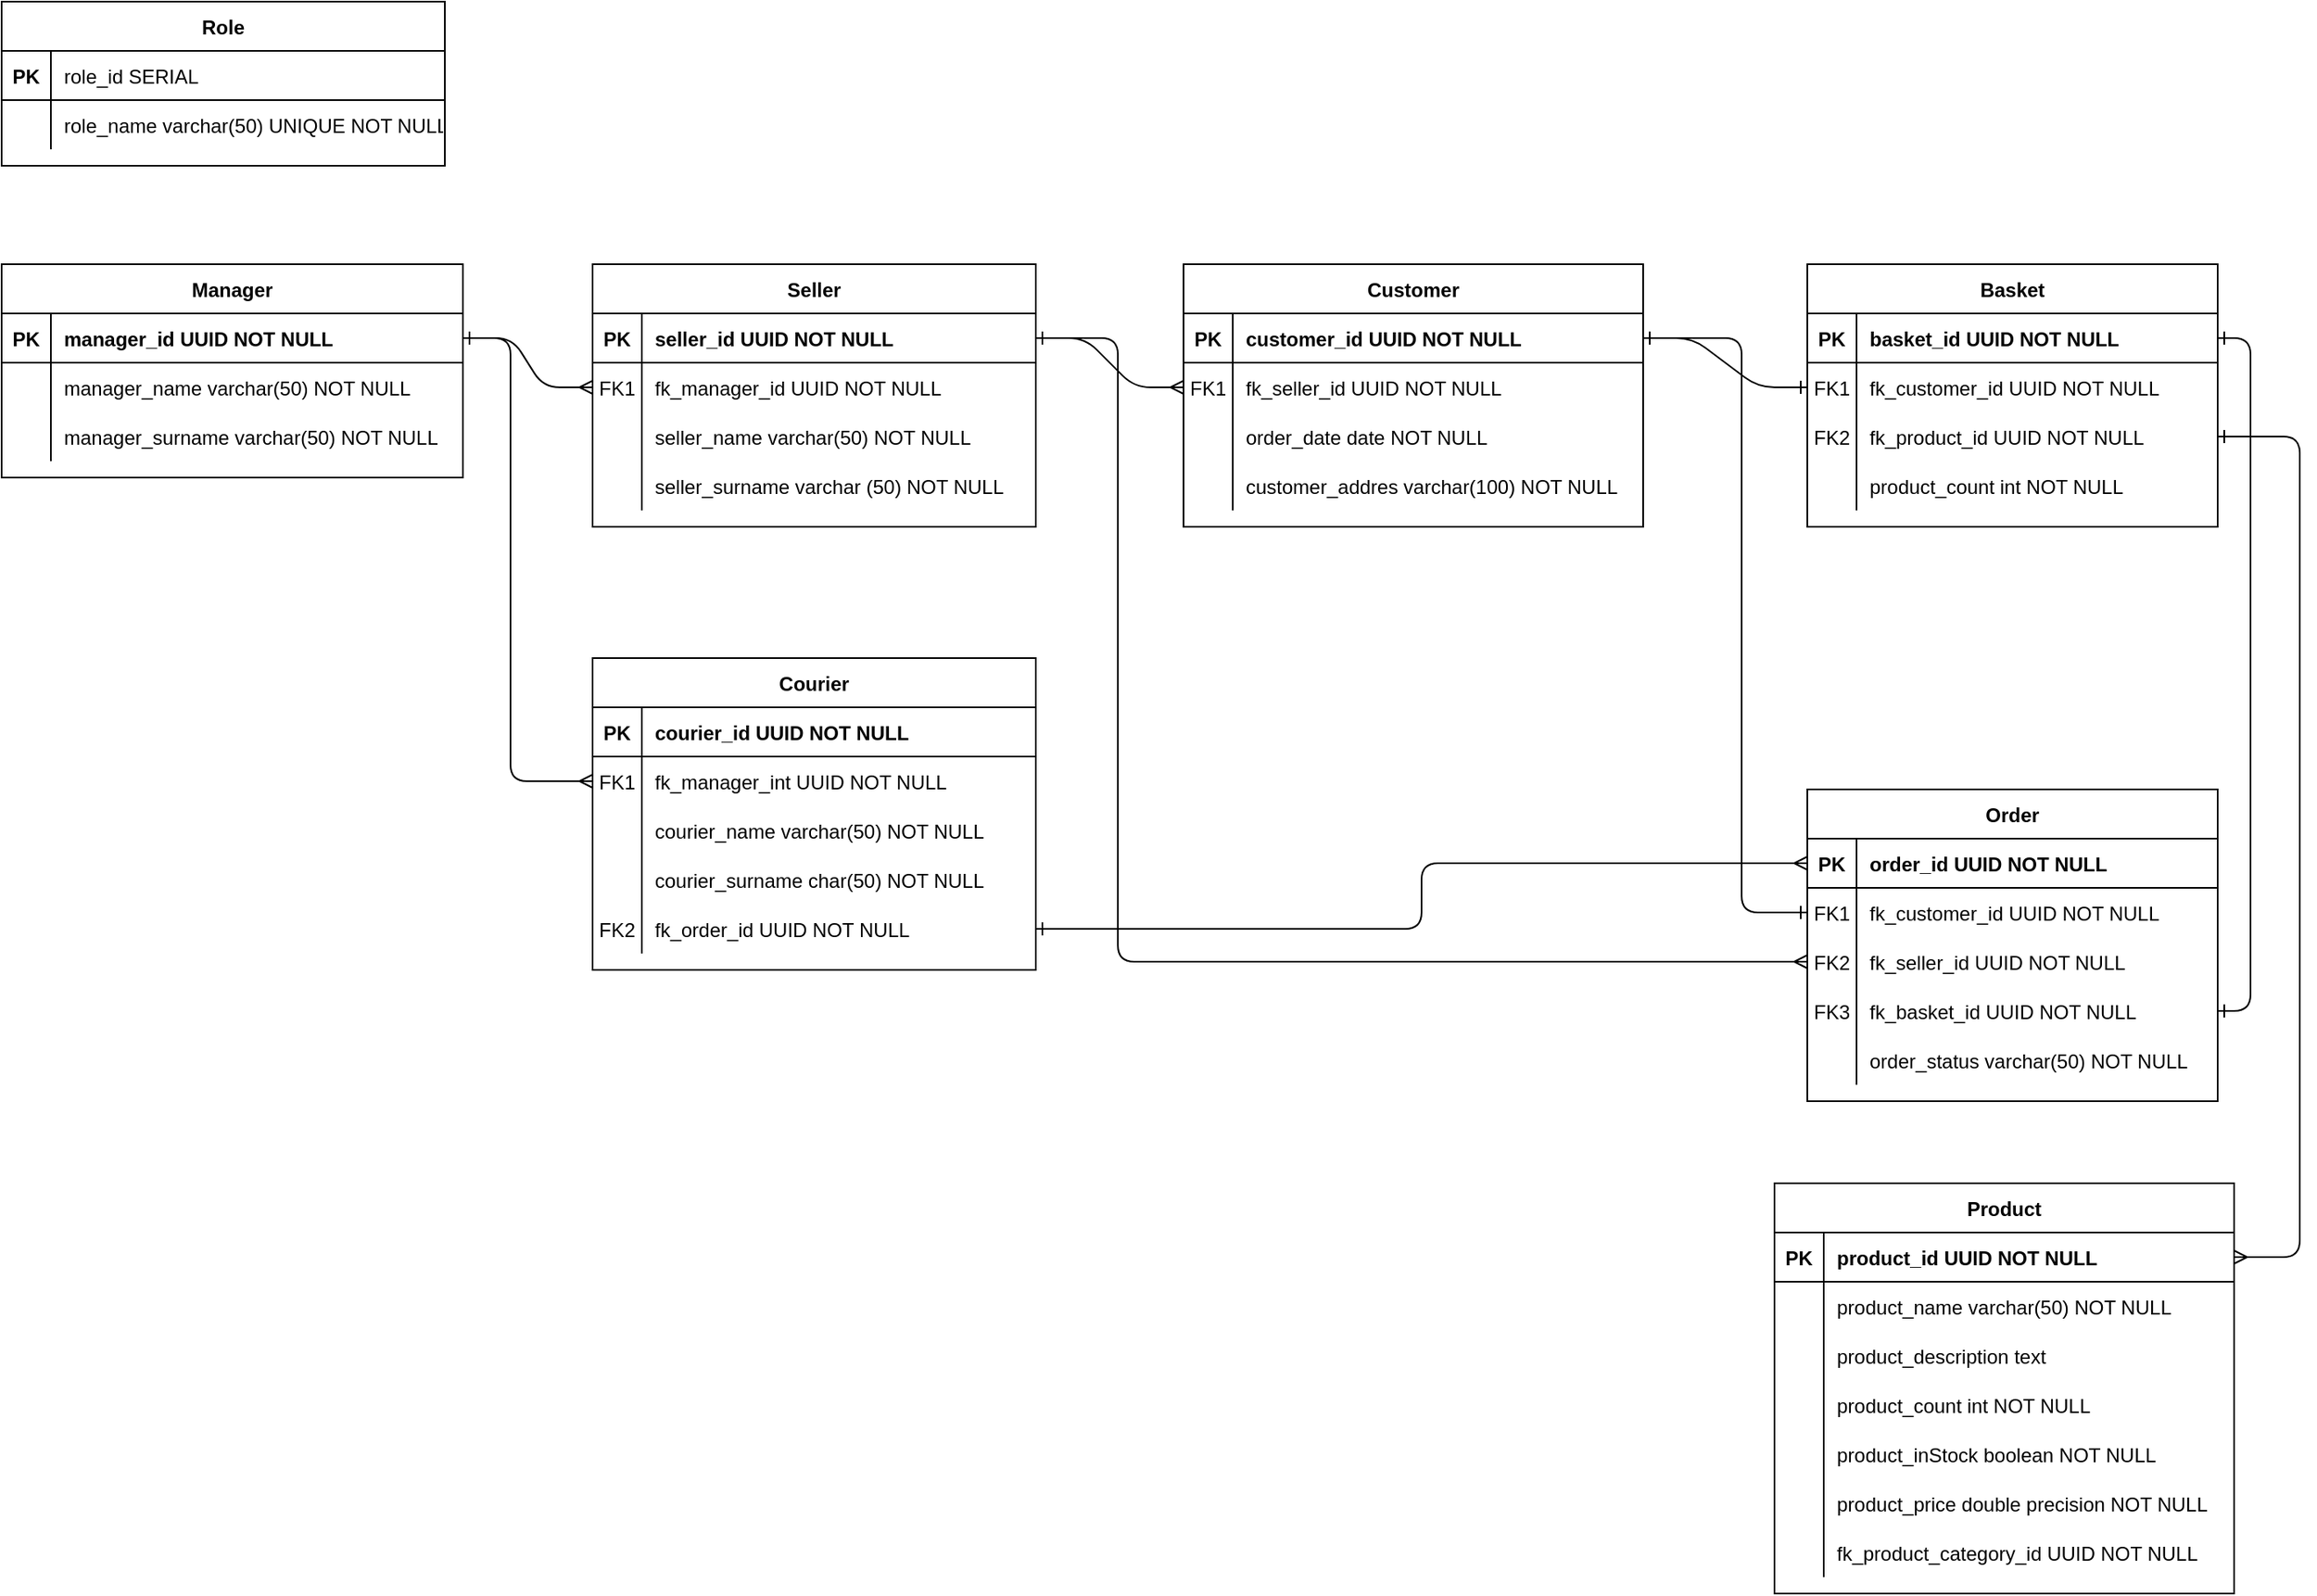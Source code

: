 <mxfile version="23.0.2" type="device">
  <diagram name="Страница — 1" id="AqT54YZKVvTG2FDtbktm">
    <mxGraphModel dx="1250" dy="625" grid="1" gridSize="10" guides="1" tooltips="1" connect="1" arrows="1" fold="1" page="0" pageScale="1" pageWidth="850" pageHeight="1100" math="0" shadow="0">
      <root>
        <mxCell id="0" />
        <mxCell id="1" parent="0" />
        <mxCell id="rA6WR066txMyiisViT2W-1" value="" style="edgeStyle=entityRelationEdgeStyle;endArrow=ERmany;startArrow=ERone;endFill=0;startFill=0;labelBackgroundColor=none;fontColor=default;" parent="1" source="rA6WR066txMyiisViT2W-32" target="rA6WR066txMyiisViT2W-6" edge="1">
          <mxGeometry width="100" height="100" relative="1" as="geometry">
            <mxPoint x="340" y="720" as="sourcePoint" />
            <mxPoint x="490" y="295" as="targetPoint" />
          </mxGeometry>
        </mxCell>
        <mxCell id="rA6WR066txMyiisViT2W-2" value="Customer" style="shape=table;startSize=30;container=1;collapsible=1;childLayout=tableLayout;fixedRows=1;rowLines=0;fontStyle=1;align=center;resizeLast=1;labelBackgroundColor=none;" parent="1" vertex="1">
          <mxGeometry x="480" y="200" width="280" height="160" as="geometry" />
        </mxCell>
        <mxCell id="rA6WR066txMyiisViT2W-3" value="" style="shape=partialRectangle;collapsible=0;dropTarget=0;pointerEvents=0;fillColor=none;points=[[0,0.5],[1,0.5]];portConstraint=eastwest;top=0;left=0;right=0;bottom=1;labelBackgroundColor=none;" parent="rA6WR066txMyiisViT2W-2" vertex="1">
          <mxGeometry y="30" width="280" height="30" as="geometry" />
        </mxCell>
        <mxCell id="rA6WR066txMyiisViT2W-4" value="PK" style="shape=partialRectangle;overflow=hidden;connectable=0;fillColor=none;top=0;left=0;bottom=0;right=0;fontStyle=1;labelBackgroundColor=none;" parent="rA6WR066txMyiisViT2W-3" vertex="1">
          <mxGeometry width="30" height="30" as="geometry">
            <mxRectangle width="30" height="30" as="alternateBounds" />
          </mxGeometry>
        </mxCell>
        <mxCell id="rA6WR066txMyiisViT2W-5" value="customer_id UUID NOT NULL " style="shape=partialRectangle;overflow=hidden;connectable=0;fillColor=none;top=0;left=0;bottom=0;right=0;align=left;spacingLeft=6;fontStyle=1;labelBackgroundColor=none;" parent="rA6WR066txMyiisViT2W-3" vertex="1">
          <mxGeometry x="30" width="250" height="30" as="geometry">
            <mxRectangle width="250" height="30" as="alternateBounds" />
          </mxGeometry>
        </mxCell>
        <mxCell id="rA6WR066txMyiisViT2W-6" value="" style="shape=partialRectangle;collapsible=0;dropTarget=0;pointerEvents=0;fillColor=none;points=[[0,0.5],[1,0.5]];portConstraint=eastwest;top=0;left=0;right=0;bottom=0;labelBackgroundColor=none;" parent="rA6WR066txMyiisViT2W-2" vertex="1">
          <mxGeometry y="60" width="280" height="30" as="geometry" />
        </mxCell>
        <mxCell id="rA6WR066txMyiisViT2W-7" value="FK1" style="shape=partialRectangle;overflow=hidden;connectable=0;fillColor=none;top=0;left=0;bottom=0;right=0;labelBackgroundColor=none;" parent="rA6WR066txMyiisViT2W-6" vertex="1">
          <mxGeometry width="30" height="30" as="geometry">
            <mxRectangle width="30" height="30" as="alternateBounds" />
          </mxGeometry>
        </mxCell>
        <mxCell id="rA6WR066txMyiisViT2W-8" value="fk_seller_id UUID NOT NULL" style="shape=partialRectangle;overflow=hidden;connectable=0;fillColor=none;top=0;left=0;bottom=0;right=0;align=left;spacingLeft=6;labelBackgroundColor=none;" parent="rA6WR066txMyiisViT2W-6" vertex="1">
          <mxGeometry x="30" width="250" height="30" as="geometry">
            <mxRectangle width="250" height="30" as="alternateBounds" />
          </mxGeometry>
        </mxCell>
        <mxCell id="rA6WR066txMyiisViT2W-9" value="" style="shape=partialRectangle;collapsible=0;dropTarget=0;pointerEvents=0;fillColor=none;points=[[0,0.5],[1,0.5]];portConstraint=eastwest;top=0;left=0;right=0;bottom=0;labelBackgroundColor=none;" parent="rA6WR066txMyiisViT2W-2" vertex="1">
          <mxGeometry y="90" width="280" height="30" as="geometry" />
        </mxCell>
        <mxCell id="rA6WR066txMyiisViT2W-10" value="" style="shape=partialRectangle;overflow=hidden;connectable=0;fillColor=none;top=0;left=0;bottom=0;right=0;labelBackgroundColor=none;" parent="rA6WR066txMyiisViT2W-9" vertex="1">
          <mxGeometry width="30" height="30" as="geometry">
            <mxRectangle width="30" height="30" as="alternateBounds" />
          </mxGeometry>
        </mxCell>
        <mxCell id="rA6WR066txMyiisViT2W-11" value="order_date date NOT NULL" style="shape=partialRectangle;overflow=hidden;connectable=0;fillColor=none;top=0;left=0;bottom=0;right=0;align=left;spacingLeft=6;labelBackgroundColor=none;" parent="rA6WR066txMyiisViT2W-9" vertex="1">
          <mxGeometry x="30" width="250" height="30" as="geometry">
            <mxRectangle width="250" height="30" as="alternateBounds" />
          </mxGeometry>
        </mxCell>
        <mxCell id="rA6WR066txMyiisViT2W-12" value="" style="shape=partialRectangle;collapsible=0;dropTarget=0;pointerEvents=0;fillColor=none;points=[[0,0.5],[1,0.5]];portConstraint=eastwest;top=0;left=0;right=0;bottom=0;labelBackgroundColor=none;" parent="rA6WR066txMyiisViT2W-2" vertex="1">
          <mxGeometry y="120" width="280" height="30" as="geometry" />
        </mxCell>
        <mxCell id="rA6WR066txMyiisViT2W-13" value="" style="shape=partialRectangle;overflow=hidden;connectable=0;fillColor=none;top=0;left=0;bottom=0;right=0;labelBackgroundColor=none;" parent="rA6WR066txMyiisViT2W-12" vertex="1">
          <mxGeometry width="30" height="30" as="geometry">
            <mxRectangle width="30" height="30" as="alternateBounds" />
          </mxGeometry>
        </mxCell>
        <mxCell id="rA6WR066txMyiisViT2W-14" value="customer_addres varchar(100) NOT NULL" style="shape=partialRectangle;overflow=hidden;connectable=0;fillColor=none;top=0;left=0;bottom=0;right=0;align=left;spacingLeft=6;labelBackgroundColor=none;" parent="rA6WR066txMyiisViT2W-12" vertex="1">
          <mxGeometry x="30" width="250" height="30" as="geometry">
            <mxRectangle width="250" height="30" as="alternateBounds" />
          </mxGeometry>
        </mxCell>
        <mxCell id="rA6WR066txMyiisViT2W-15" value="Manager" style="shape=table;startSize=30;container=1;collapsible=1;childLayout=tableLayout;fixedRows=1;rowLines=0;fontStyle=1;align=center;resizeLast=1;labelBackgroundColor=none;" parent="1" vertex="1">
          <mxGeometry x="-240" y="200" width="281" height="130" as="geometry" />
        </mxCell>
        <mxCell id="rA6WR066txMyiisViT2W-16" value="" style="shape=partialRectangle;collapsible=0;dropTarget=0;pointerEvents=0;fillColor=none;points=[[0,0.5],[1,0.5]];portConstraint=eastwest;top=0;left=0;right=0;bottom=1;labelBackgroundColor=none;" parent="rA6WR066txMyiisViT2W-15" vertex="1">
          <mxGeometry y="30" width="281" height="30" as="geometry" />
        </mxCell>
        <mxCell id="rA6WR066txMyiisViT2W-17" value="PK" style="shape=partialRectangle;overflow=hidden;connectable=0;fillColor=none;top=0;left=0;bottom=0;right=0;fontStyle=1;labelBackgroundColor=none;" parent="rA6WR066txMyiisViT2W-16" vertex="1">
          <mxGeometry width="30" height="30" as="geometry">
            <mxRectangle width="30" height="30" as="alternateBounds" />
          </mxGeometry>
        </mxCell>
        <mxCell id="rA6WR066txMyiisViT2W-18" value="manager_id UUID NOT NULL " style="shape=partialRectangle;overflow=hidden;connectable=0;fillColor=none;top=0;left=0;bottom=0;right=0;align=left;spacingLeft=6;fontStyle=1;labelBackgroundColor=none;" parent="rA6WR066txMyiisViT2W-16" vertex="1">
          <mxGeometry x="30" width="251" height="30" as="geometry">
            <mxRectangle width="251" height="30" as="alternateBounds" />
          </mxGeometry>
        </mxCell>
        <mxCell id="rA6WR066txMyiisViT2W-19" value="" style="shape=partialRectangle;collapsible=0;dropTarget=0;pointerEvents=0;fillColor=none;points=[[0,0.5],[1,0.5]];portConstraint=eastwest;top=0;left=0;right=0;bottom=0;labelBackgroundColor=none;" parent="rA6WR066txMyiisViT2W-15" vertex="1">
          <mxGeometry y="60" width="281" height="30" as="geometry" />
        </mxCell>
        <mxCell id="rA6WR066txMyiisViT2W-20" value="" style="shape=partialRectangle;overflow=hidden;connectable=0;fillColor=none;top=0;left=0;bottom=0;right=0;labelBackgroundColor=none;" parent="rA6WR066txMyiisViT2W-19" vertex="1">
          <mxGeometry width="30" height="30" as="geometry">
            <mxRectangle width="30" height="30" as="alternateBounds" />
          </mxGeometry>
        </mxCell>
        <mxCell id="rA6WR066txMyiisViT2W-21" value="manager_name varchar(50) NOT NULL" style="shape=partialRectangle;overflow=hidden;connectable=0;fillColor=none;top=0;left=0;bottom=0;right=0;align=left;spacingLeft=6;labelBackgroundColor=none;" parent="rA6WR066txMyiisViT2W-19" vertex="1">
          <mxGeometry x="30" width="251" height="30" as="geometry">
            <mxRectangle width="251" height="30" as="alternateBounds" />
          </mxGeometry>
        </mxCell>
        <mxCell id="rA6WR066txMyiisViT2W-22" value="" style="shape=partialRectangle;collapsible=0;dropTarget=0;pointerEvents=0;fillColor=none;points=[[0,0.5],[1,0.5]];portConstraint=eastwest;top=0;left=0;right=0;bottom=0;labelBackgroundColor=none;" parent="rA6WR066txMyiisViT2W-15" vertex="1">
          <mxGeometry y="90" width="281" height="30" as="geometry" />
        </mxCell>
        <mxCell id="rA6WR066txMyiisViT2W-23" value="" style="shape=partialRectangle;overflow=hidden;connectable=0;fillColor=none;top=0;left=0;bottom=0;right=0;labelBackgroundColor=none;" parent="rA6WR066txMyiisViT2W-22" vertex="1">
          <mxGeometry width="30" height="30" as="geometry">
            <mxRectangle width="30" height="30" as="alternateBounds" />
          </mxGeometry>
        </mxCell>
        <mxCell id="rA6WR066txMyiisViT2W-24" value="manager_surname varchar(50) NOT NULL" style="shape=partialRectangle;overflow=hidden;connectable=0;fillColor=none;top=0;left=0;bottom=0;right=0;align=left;spacingLeft=6;labelBackgroundColor=none;" parent="rA6WR066txMyiisViT2W-22" vertex="1">
          <mxGeometry x="30" width="251" height="30" as="geometry">
            <mxRectangle width="251" height="30" as="alternateBounds" />
          </mxGeometry>
        </mxCell>
        <mxCell id="rA6WR066txMyiisViT2W-31" value="Seller" style="shape=table;startSize=30;container=1;collapsible=1;childLayout=tableLayout;fixedRows=1;rowLines=0;fontStyle=1;align=center;resizeLast=1;labelBackgroundColor=none;" parent="1" vertex="1">
          <mxGeometry x="120" y="200" width="270" height="160" as="geometry" />
        </mxCell>
        <mxCell id="rA6WR066txMyiisViT2W-32" value="" style="shape=partialRectangle;collapsible=0;dropTarget=0;pointerEvents=0;fillColor=none;points=[[0,0.5],[1,0.5]];portConstraint=eastwest;top=0;left=0;right=0;bottom=1;labelBackgroundColor=none;" parent="rA6WR066txMyiisViT2W-31" vertex="1">
          <mxGeometry y="30" width="270" height="30" as="geometry" />
        </mxCell>
        <mxCell id="rA6WR066txMyiisViT2W-33" value="PK" style="shape=partialRectangle;overflow=hidden;connectable=0;fillColor=none;top=0;left=0;bottom=0;right=0;fontStyle=1;labelBackgroundColor=none;" parent="rA6WR066txMyiisViT2W-32" vertex="1">
          <mxGeometry width="30" height="30" as="geometry">
            <mxRectangle width="30" height="30" as="alternateBounds" />
          </mxGeometry>
        </mxCell>
        <mxCell id="rA6WR066txMyiisViT2W-34" value="seller_id UUID NOT NULL" style="shape=partialRectangle;overflow=hidden;connectable=0;fillColor=none;top=0;left=0;bottom=0;right=0;align=left;spacingLeft=6;fontStyle=1;labelBackgroundColor=none;" parent="rA6WR066txMyiisViT2W-32" vertex="1">
          <mxGeometry x="30" width="240" height="30" as="geometry">
            <mxRectangle width="240" height="30" as="alternateBounds" />
          </mxGeometry>
        </mxCell>
        <mxCell id="rA6WR066txMyiisViT2W-35" value="" style="shape=partialRectangle;collapsible=0;dropTarget=0;pointerEvents=0;fillColor=none;points=[[0,0.5],[1,0.5]];portConstraint=eastwest;top=0;left=0;right=0;bottom=0;labelBackgroundColor=none;" parent="rA6WR066txMyiisViT2W-31" vertex="1">
          <mxGeometry y="60" width="270" height="30" as="geometry" />
        </mxCell>
        <mxCell id="rA6WR066txMyiisViT2W-36" value="FK1" style="shape=partialRectangle;overflow=hidden;connectable=0;fillColor=none;top=0;left=0;bottom=0;right=0;labelBackgroundColor=none;" parent="rA6WR066txMyiisViT2W-35" vertex="1">
          <mxGeometry width="30" height="30" as="geometry">
            <mxRectangle width="30" height="30" as="alternateBounds" />
          </mxGeometry>
        </mxCell>
        <mxCell id="rA6WR066txMyiisViT2W-37" value="fk_manager_id UUID NOT NULL" style="shape=partialRectangle;overflow=hidden;connectable=0;fillColor=none;top=0;left=0;bottom=0;right=0;align=left;spacingLeft=6;labelBackgroundColor=none;" parent="rA6WR066txMyiisViT2W-35" vertex="1">
          <mxGeometry x="30" width="240" height="30" as="geometry">
            <mxRectangle width="240" height="30" as="alternateBounds" />
          </mxGeometry>
        </mxCell>
        <mxCell id="rA6WR066txMyiisViT2W-38" value="" style="shape=partialRectangle;collapsible=0;dropTarget=0;pointerEvents=0;fillColor=none;points=[[0,0.5],[1,0.5]];portConstraint=eastwest;top=0;left=0;right=0;bottom=0;labelBackgroundColor=none;" parent="rA6WR066txMyiisViT2W-31" vertex="1">
          <mxGeometry y="90" width="270" height="30" as="geometry" />
        </mxCell>
        <mxCell id="rA6WR066txMyiisViT2W-39" value="" style="shape=partialRectangle;overflow=hidden;connectable=0;fillColor=none;top=0;left=0;bottom=0;right=0;labelBackgroundColor=none;" parent="rA6WR066txMyiisViT2W-38" vertex="1">
          <mxGeometry width="30" height="30" as="geometry">
            <mxRectangle width="30" height="30" as="alternateBounds" />
          </mxGeometry>
        </mxCell>
        <mxCell id="rA6WR066txMyiisViT2W-40" value="seller_name varchar(50) NOT NULL" style="shape=partialRectangle;overflow=hidden;connectable=0;fillColor=none;top=0;left=0;bottom=0;right=0;align=left;spacingLeft=6;labelBackgroundColor=none;" parent="rA6WR066txMyiisViT2W-38" vertex="1">
          <mxGeometry x="30" width="240" height="30" as="geometry">
            <mxRectangle width="240" height="30" as="alternateBounds" />
          </mxGeometry>
        </mxCell>
        <mxCell id="rA6WR066txMyiisViT2W-41" value="" style="shape=partialRectangle;collapsible=0;dropTarget=0;pointerEvents=0;fillColor=none;points=[[0,0.5],[1,0.5]];portConstraint=eastwest;top=0;left=0;right=0;bottom=0;labelBackgroundColor=none;" parent="rA6WR066txMyiisViT2W-31" vertex="1">
          <mxGeometry y="120" width="270" height="30" as="geometry" />
        </mxCell>
        <mxCell id="rA6WR066txMyiisViT2W-42" value="" style="shape=partialRectangle;overflow=hidden;connectable=0;fillColor=none;top=0;left=0;bottom=0;right=0;labelBackgroundColor=none;" parent="rA6WR066txMyiisViT2W-41" vertex="1">
          <mxGeometry width="30" height="30" as="geometry">
            <mxRectangle width="30" height="30" as="alternateBounds" />
          </mxGeometry>
        </mxCell>
        <mxCell id="rA6WR066txMyiisViT2W-43" value="seller_surname varchar (50) NOT NULL" style="shape=partialRectangle;overflow=hidden;connectable=0;fillColor=none;top=0;left=0;bottom=0;right=0;align=left;spacingLeft=6;labelBackgroundColor=none;" parent="rA6WR066txMyiisViT2W-41" vertex="1">
          <mxGeometry x="30" width="240" height="30" as="geometry">
            <mxRectangle width="240" height="30" as="alternateBounds" />
          </mxGeometry>
        </mxCell>
        <mxCell id="rA6WR066txMyiisViT2W-44" value="" style="endArrow=ERmany;startArrow=ERone;endFill=0;startFill=0;exitX=1;exitY=0.5;exitDx=0;exitDy=0;labelBackgroundColor=none;fontColor=default;edgeStyle=entityRelationEdgeStyle;elbow=vertical;" parent="1" source="rA6WR066txMyiisViT2W-16" target="rA6WR066txMyiisViT2W-35" edge="1">
          <mxGeometry width="100" height="100" relative="1" as="geometry">
            <mxPoint x="50" y="270" as="sourcePoint" />
            <mxPoint x="140" y="300" as="targetPoint" />
          </mxGeometry>
        </mxCell>
        <mxCell id="rA6WR066txMyiisViT2W-45" value="Courier" style="shape=table;startSize=30;container=1;collapsible=1;childLayout=tableLayout;fixedRows=1;rowLines=0;fontStyle=1;align=center;resizeLast=1;labelBackgroundColor=none;" parent="1" vertex="1">
          <mxGeometry x="120" y="440" width="270" height="190" as="geometry" />
        </mxCell>
        <mxCell id="rA6WR066txMyiisViT2W-46" value="" style="shape=partialRectangle;collapsible=0;dropTarget=0;pointerEvents=0;fillColor=none;points=[[0,0.5],[1,0.5]];portConstraint=eastwest;top=0;left=0;right=0;bottom=1;labelBackgroundColor=none;" parent="rA6WR066txMyiisViT2W-45" vertex="1">
          <mxGeometry y="30" width="270" height="30" as="geometry" />
        </mxCell>
        <mxCell id="rA6WR066txMyiisViT2W-47" value="PK" style="shape=partialRectangle;overflow=hidden;connectable=0;fillColor=none;top=0;left=0;bottom=0;right=0;fontStyle=1;labelBackgroundColor=none;" parent="rA6WR066txMyiisViT2W-46" vertex="1">
          <mxGeometry width="30" height="30" as="geometry">
            <mxRectangle width="30" height="30" as="alternateBounds" />
          </mxGeometry>
        </mxCell>
        <mxCell id="rA6WR066txMyiisViT2W-48" value="сourier_id UUID NOT NULL" style="shape=partialRectangle;overflow=hidden;connectable=0;fillColor=none;top=0;left=0;bottom=0;right=0;align=left;spacingLeft=6;fontStyle=1;labelBackgroundColor=none;" parent="rA6WR066txMyiisViT2W-46" vertex="1">
          <mxGeometry x="30" width="240" height="30" as="geometry">
            <mxRectangle width="240" height="30" as="alternateBounds" />
          </mxGeometry>
        </mxCell>
        <mxCell id="rA6WR066txMyiisViT2W-49" value="" style="shape=partialRectangle;collapsible=0;dropTarget=0;pointerEvents=0;fillColor=none;points=[[0,0.5],[1,0.5]];portConstraint=eastwest;top=0;left=0;right=0;bottom=0;labelBackgroundColor=none;" parent="rA6WR066txMyiisViT2W-45" vertex="1">
          <mxGeometry y="60" width="270" height="30" as="geometry" />
        </mxCell>
        <mxCell id="rA6WR066txMyiisViT2W-50" value="FK1" style="shape=partialRectangle;overflow=hidden;connectable=0;fillColor=none;top=0;left=0;bottom=0;right=0;labelBackgroundColor=none;" parent="rA6WR066txMyiisViT2W-49" vertex="1">
          <mxGeometry width="30" height="30" as="geometry">
            <mxRectangle width="30" height="30" as="alternateBounds" />
          </mxGeometry>
        </mxCell>
        <mxCell id="rA6WR066txMyiisViT2W-51" value="fk_manager_int UUID NOT NULL" style="shape=partialRectangle;overflow=hidden;connectable=0;fillColor=none;top=0;left=0;bottom=0;right=0;align=left;spacingLeft=6;labelBackgroundColor=none;" parent="rA6WR066txMyiisViT2W-49" vertex="1">
          <mxGeometry x="30" width="240" height="30" as="geometry">
            <mxRectangle width="240" height="30" as="alternateBounds" />
          </mxGeometry>
        </mxCell>
        <mxCell id="rA6WR066txMyiisViT2W-52" value="" style="shape=partialRectangle;collapsible=0;dropTarget=0;pointerEvents=0;fillColor=none;points=[[0,0.5],[1,0.5]];portConstraint=eastwest;top=0;left=0;right=0;bottom=0;labelBackgroundColor=none;" parent="rA6WR066txMyiisViT2W-45" vertex="1">
          <mxGeometry y="90" width="270" height="30" as="geometry" />
        </mxCell>
        <mxCell id="rA6WR066txMyiisViT2W-53" value="" style="shape=partialRectangle;overflow=hidden;connectable=0;fillColor=none;top=0;left=0;bottom=0;right=0;labelBackgroundColor=none;" parent="rA6WR066txMyiisViT2W-52" vertex="1">
          <mxGeometry width="30" height="30" as="geometry">
            <mxRectangle width="30" height="30" as="alternateBounds" />
          </mxGeometry>
        </mxCell>
        <mxCell id="rA6WR066txMyiisViT2W-54" value="сourier_name varchar(50) NOT NULL" style="shape=partialRectangle;overflow=hidden;connectable=0;fillColor=none;top=0;left=0;bottom=0;right=0;align=left;spacingLeft=6;labelBackgroundColor=none;" parent="rA6WR066txMyiisViT2W-52" vertex="1">
          <mxGeometry x="30" width="240" height="30" as="geometry">
            <mxRectangle width="240" height="30" as="alternateBounds" />
          </mxGeometry>
        </mxCell>
        <mxCell id="rA6WR066txMyiisViT2W-55" value="" style="shape=partialRectangle;collapsible=0;dropTarget=0;pointerEvents=0;fillColor=none;points=[[0,0.5],[1,0.5]];portConstraint=eastwest;top=0;left=0;right=0;bottom=0;labelBackgroundColor=none;" parent="rA6WR066txMyiisViT2W-45" vertex="1">
          <mxGeometry y="120" width="270" height="30" as="geometry" />
        </mxCell>
        <mxCell id="rA6WR066txMyiisViT2W-56" value="" style="shape=partialRectangle;overflow=hidden;connectable=0;fillColor=none;top=0;left=0;bottom=0;right=0;labelBackgroundColor=none;" parent="rA6WR066txMyiisViT2W-55" vertex="1">
          <mxGeometry width="30" height="30" as="geometry">
            <mxRectangle width="30" height="30" as="alternateBounds" />
          </mxGeometry>
        </mxCell>
        <mxCell id="rA6WR066txMyiisViT2W-57" value="сourier_surname char(50) NOT NULL" style="shape=partialRectangle;overflow=hidden;connectable=0;fillColor=none;top=0;left=0;bottom=0;right=0;align=left;spacingLeft=6;labelBackgroundColor=none;" parent="rA6WR066txMyiisViT2W-55" vertex="1">
          <mxGeometry x="30" width="240" height="30" as="geometry">
            <mxRectangle width="240" height="30" as="alternateBounds" />
          </mxGeometry>
        </mxCell>
        <mxCell id="rA6WR066txMyiisViT2W-58" value="" style="shape=partialRectangle;collapsible=0;dropTarget=0;pointerEvents=0;fillColor=none;points=[[0,0.5],[1,0.5]];portConstraint=eastwest;top=0;left=0;right=0;bottom=0;labelBackgroundColor=none;" parent="rA6WR066txMyiisViT2W-45" vertex="1">
          <mxGeometry y="150" width="270" height="30" as="geometry" />
        </mxCell>
        <mxCell id="rA6WR066txMyiisViT2W-59" value="FK2" style="shape=partialRectangle;overflow=hidden;connectable=0;fillColor=none;top=0;left=0;bottom=0;right=0;labelBackgroundColor=none;" parent="rA6WR066txMyiisViT2W-58" vertex="1">
          <mxGeometry width="30" height="30" as="geometry">
            <mxRectangle width="30" height="30" as="alternateBounds" />
          </mxGeometry>
        </mxCell>
        <mxCell id="rA6WR066txMyiisViT2W-60" value="fk_order_id UUID NOT NULL" style="shape=partialRectangle;overflow=hidden;connectable=0;fillColor=none;top=0;left=0;bottom=0;right=0;align=left;spacingLeft=6;labelBackgroundColor=none;" parent="rA6WR066txMyiisViT2W-58" vertex="1">
          <mxGeometry x="30" width="240" height="30" as="geometry">
            <mxRectangle width="240" height="30" as="alternateBounds" />
          </mxGeometry>
        </mxCell>
        <mxCell id="rA6WR066txMyiisViT2W-61" value="" style="edgeStyle=elbowEdgeStyle;endArrow=ERmany;startArrow=ERone;endFill=0;startFill=0;exitX=1;exitY=0.5;exitDx=0;exitDy=0;labelBackgroundColor=none;fontColor=default;" parent="1" source="rA6WR066txMyiisViT2W-16" target="rA6WR066txMyiisViT2W-49" edge="1">
          <mxGeometry width="100" height="100" relative="1" as="geometry">
            <mxPoint x="40" y="255" as="sourcePoint" />
            <mxPoint x="130" y="285" as="targetPoint" />
            <Array as="points">
              <mxPoint x="70" y="380" />
            </Array>
          </mxGeometry>
        </mxCell>
        <mxCell id="rA6WR066txMyiisViT2W-62" value="Basket" style="shape=table;startSize=30;container=1;collapsible=1;childLayout=tableLayout;fixedRows=1;rowLines=0;fontStyle=1;align=center;resizeLast=1;labelBackgroundColor=none;" parent="1" vertex="1">
          <mxGeometry x="860" y="200" width="250" height="160" as="geometry" />
        </mxCell>
        <mxCell id="rA6WR066txMyiisViT2W-63" value="" style="shape=partialRectangle;collapsible=0;dropTarget=0;pointerEvents=0;fillColor=none;points=[[0,0.5],[1,0.5]];portConstraint=eastwest;top=0;left=0;right=0;bottom=1;labelBackgroundColor=none;" parent="rA6WR066txMyiisViT2W-62" vertex="1">
          <mxGeometry y="30" width="250" height="30" as="geometry" />
        </mxCell>
        <mxCell id="rA6WR066txMyiisViT2W-64" value="PK" style="shape=partialRectangle;overflow=hidden;connectable=0;fillColor=none;top=0;left=0;bottom=0;right=0;fontStyle=1;labelBackgroundColor=none;" parent="rA6WR066txMyiisViT2W-63" vertex="1">
          <mxGeometry width="30" height="30" as="geometry">
            <mxRectangle width="30" height="30" as="alternateBounds" />
          </mxGeometry>
        </mxCell>
        <mxCell id="rA6WR066txMyiisViT2W-65" value="basket_id UUID NOT NULL " style="shape=partialRectangle;overflow=hidden;connectable=0;fillColor=none;top=0;left=0;bottom=0;right=0;align=left;spacingLeft=6;fontStyle=1;labelBackgroundColor=none;" parent="rA6WR066txMyiisViT2W-63" vertex="1">
          <mxGeometry x="30" width="220" height="30" as="geometry">
            <mxRectangle width="220" height="30" as="alternateBounds" />
          </mxGeometry>
        </mxCell>
        <mxCell id="rA6WR066txMyiisViT2W-66" value="" style="shape=partialRectangle;collapsible=0;dropTarget=0;pointerEvents=0;fillColor=none;points=[[0,0.5],[1,0.5]];portConstraint=eastwest;top=0;left=0;right=0;bottom=0;labelBackgroundColor=none;" parent="rA6WR066txMyiisViT2W-62" vertex="1">
          <mxGeometry y="60" width="250" height="30" as="geometry" />
        </mxCell>
        <mxCell id="rA6WR066txMyiisViT2W-67" value="FK1" style="shape=partialRectangle;overflow=hidden;connectable=0;fillColor=none;top=0;left=0;bottom=0;right=0;labelBackgroundColor=none;" parent="rA6WR066txMyiisViT2W-66" vertex="1">
          <mxGeometry width="30" height="30" as="geometry">
            <mxRectangle width="30" height="30" as="alternateBounds" />
          </mxGeometry>
        </mxCell>
        <mxCell id="rA6WR066txMyiisViT2W-68" value="fk_customer_id UUID NOT NULL" style="shape=partialRectangle;overflow=hidden;connectable=0;fillColor=none;top=0;left=0;bottom=0;right=0;align=left;spacingLeft=6;labelBackgroundColor=none;" parent="rA6WR066txMyiisViT2W-66" vertex="1">
          <mxGeometry x="30" width="220" height="30" as="geometry">
            <mxRectangle width="220" height="30" as="alternateBounds" />
          </mxGeometry>
        </mxCell>
        <mxCell id="rA6WR066txMyiisViT2W-69" value="" style="shape=partialRectangle;collapsible=0;dropTarget=0;pointerEvents=0;fillColor=none;points=[[0,0.5],[1,0.5]];portConstraint=eastwest;top=0;left=0;right=0;bottom=0;labelBackgroundColor=none;" parent="rA6WR066txMyiisViT2W-62" vertex="1">
          <mxGeometry y="90" width="250" height="30" as="geometry" />
        </mxCell>
        <mxCell id="rA6WR066txMyiisViT2W-70" value="FK2" style="shape=partialRectangle;overflow=hidden;connectable=0;fillColor=none;top=0;left=0;bottom=0;right=0;labelBackgroundColor=none;" parent="rA6WR066txMyiisViT2W-69" vertex="1">
          <mxGeometry width="30" height="30" as="geometry">
            <mxRectangle width="30" height="30" as="alternateBounds" />
          </mxGeometry>
        </mxCell>
        <mxCell id="rA6WR066txMyiisViT2W-71" value="fk_product_id UUID NOT NULL" style="shape=partialRectangle;overflow=hidden;connectable=0;fillColor=none;top=0;left=0;bottom=0;right=0;align=left;spacingLeft=6;labelBackgroundColor=none;" parent="rA6WR066txMyiisViT2W-69" vertex="1">
          <mxGeometry x="30" width="220" height="30" as="geometry">
            <mxRectangle width="220" height="30" as="alternateBounds" />
          </mxGeometry>
        </mxCell>
        <mxCell id="rA6WR066txMyiisViT2W-72" value="" style="shape=partialRectangle;collapsible=0;dropTarget=0;pointerEvents=0;fillColor=none;points=[[0,0.5],[1,0.5]];portConstraint=eastwest;top=0;left=0;right=0;bottom=0;labelBackgroundColor=none;" parent="rA6WR066txMyiisViT2W-62" vertex="1">
          <mxGeometry y="120" width="250" height="30" as="geometry" />
        </mxCell>
        <mxCell id="rA6WR066txMyiisViT2W-73" value="" style="shape=partialRectangle;overflow=hidden;connectable=0;fillColor=none;top=0;left=0;bottom=0;right=0;labelBackgroundColor=none;" parent="rA6WR066txMyiisViT2W-72" vertex="1">
          <mxGeometry width="30" height="30" as="geometry">
            <mxRectangle width="30" height="30" as="alternateBounds" />
          </mxGeometry>
        </mxCell>
        <mxCell id="rA6WR066txMyiisViT2W-74" value="product_count int NOT NULL" style="shape=partialRectangle;overflow=hidden;connectable=0;fillColor=none;top=0;left=0;bottom=0;right=0;align=left;spacingLeft=6;labelBackgroundColor=none;" parent="rA6WR066txMyiisViT2W-72" vertex="1">
          <mxGeometry x="30" width="220" height="30" as="geometry">
            <mxRectangle width="220" height="30" as="alternateBounds" />
          </mxGeometry>
        </mxCell>
        <mxCell id="rA6WR066txMyiisViT2W-75" value="" style="edgeStyle=entityRelationEdgeStyle;endArrow=ERone;startArrow=ERone;endFill=0;startFill=0;labelBackgroundColor=none;fontColor=default;rounded=1;" parent="1" source="rA6WR066txMyiisViT2W-3" target="rA6WR066txMyiisViT2W-66" edge="1">
          <mxGeometry width="100" height="100" relative="1" as="geometry">
            <mxPoint x="800" y="250" as="sourcePoint" />
            <mxPoint x="910" y="280" as="targetPoint" />
          </mxGeometry>
        </mxCell>
        <mxCell id="rA6WR066txMyiisViT2W-76" value="Order" style="shape=table;startSize=30;container=1;collapsible=1;childLayout=tableLayout;fixedRows=1;rowLines=0;fontStyle=1;align=center;resizeLast=1;labelBackgroundColor=none;" parent="1" vertex="1">
          <mxGeometry x="860" y="520" width="250" height="190" as="geometry" />
        </mxCell>
        <mxCell id="rA6WR066txMyiisViT2W-77" value="" style="shape=partialRectangle;collapsible=0;dropTarget=0;pointerEvents=0;fillColor=none;points=[[0,0.5],[1,0.5]];portConstraint=eastwest;top=0;left=0;right=0;bottom=1;labelBackgroundColor=none;" parent="rA6WR066txMyiisViT2W-76" vertex="1">
          <mxGeometry y="30" width="250" height="30" as="geometry" />
        </mxCell>
        <mxCell id="rA6WR066txMyiisViT2W-78" value="PK" style="shape=partialRectangle;overflow=hidden;connectable=0;fillColor=none;top=0;left=0;bottom=0;right=0;fontStyle=1;labelBackgroundColor=none;" parent="rA6WR066txMyiisViT2W-77" vertex="1">
          <mxGeometry width="30" height="30" as="geometry">
            <mxRectangle width="30" height="30" as="alternateBounds" />
          </mxGeometry>
        </mxCell>
        <mxCell id="rA6WR066txMyiisViT2W-79" value="order_id UUID NOT NULL " style="shape=partialRectangle;overflow=hidden;connectable=0;fillColor=none;top=0;left=0;bottom=0;right=0;align=left;spacingLeft=6;fontStyle=1;labelBackgroundColor=none;" parent="rA6WR066txMyiisViT2W-77" vertex="1">
          <mxGeometry x="30" width="220" height="30" as="geometry">
            <mxRectangle width="220" height="30" as="alternateBounds" />
          </mxGeometry>
        </mxCell>
        <mxCell id="rA6WR066txMyiisViT2W-80" value="" style="shape=partialRectangle;collapsible=0;dropTarget=0;pointerEvents=0;fillColor=none;points=[[0,0.5],[1,0.5]];portConstraint=eastwest;top=0;left=0;right=0;bottom=0;labelBackgroundColor=none;" parent="rA6WR066txMyiisViT2W-76" vertex="1">
          <mxGeometry y="60" width="250" height="30" as="geometry" />
        </mxCell>
        <mxCell id="rA6WR066txMyiisViT2W-81" value="FK1" style="shape=partialRectangle;overflow=hidden;connectable=0;fillColor=none;top=0;left=0;bottom=0;right=0;labelBackgroundColor=none;" parent="rA6WR066txMyiisViT2W-80" vertex="1">
          <mxGeometry width="30" height="30" as="geometry">
            <mxRectangle width="30" height="30" as="alternateBounds" />
          </mxGeometry>
        </mxCell>
        <mxCell id="rA6WR066txMyiisViT2W-82" value="fk_customer_id UUID NOT NULL" style="shape=partialRectangle;overflow=hidden;connectable=0;fillColor=none;top=0;left=0;bottom=0;right=0;align=left;spacingLeft=6;labelBackgroundColor=none;" parent="rA6WR066txMyiisViT2W-80" vertex="1">
          <mxGeometry x="30" width="220" height="30" as="geometry">
            <mxRectangle width="220" height="30" as="alternateBounds" />
          </mxGeometry>
        </mxCell>
        <mxCell id="rA6WR066txMyiisViT2W-83" value="" style="shape=partialRectangle;collapsible=0;dropTarget=0;pointerEvents=0;fillColor=none;points=[[0,0.5],[1,0.5]];portConstraint=eastwest;top=0;left=0;right=0;bottom=0;labelBackgroundColor=none;" parent="rA6WR066txMyiisViT2W-76" vertex="1">
          <mxGeometry y="90" width="250" height="30" as="geometry" />
        </mxCell>
        <mxCell id="rA6WR066txMyiisViT2W-84" value="FK2" style="shape=partialRectangle;overflow=hidden;connectable=0;fillColor=none;top=0;left=0;bottom=0;right=0;labelBackgroundColor=none;" parent="rA6WR066txMyiisViT2W-83" vertex="1">
          <mxGeometry width="30" height="30" as="geometry">
            <mxRectangle width="30" height="30" as="alternateBounds" />
          </mxGeometry>
        </mxCell>
        <mxCell id="rA6WR066txMyiisViT2W-85" value="fk_seller_id UUID NOT NULL" style="shape=partialRectangle;overflow=hidden;connectable=0;fillColor=none;top=0;left=0;bottom=0;right=0;align=left;spacingLeft=6;labelBackgroundColor=none;" parent="rA6WR066txMyiisViT2W-83" vertex="1">
          <mxGeometry x="30" width="220" height="30" as="geometry">
            <mxRectangle width="220" height="30" as="alternateBounds" />
          </mxGeometry>
        </mxCell>
        <mxCell id="rA6WR066txMyiisViT2W-89" value="" style="shape=partialRectangle;collapsible=0;dropTarget=0;pointerEvents=0;fillColor=none;points=[[0,0.5],[1,0.5]];portConstraint=eastwest;top=0;left=0;right=0;bottom=0;labelBackgroundColor=none;" parent="rA6WR066txMyiisViT2W-76" vertex="1">
          <mxGeometry y="120" width="250" height="30" as="geometry" />
        </mxCell>
        <mxCell id="rA6WR066txMyiisViT2W-90" value="FK3" style="shape=partialRectangle;overflow=hidden;connectable=0;fillColor=none;top=0;left=0;bottom=0;right=0;labelBackgroundColor=none;" parent="rA6WR066txMyiisViT2W-89" vertex="1">
          <mxGeometry width="30" height="30" as="geometry">
            <mxRectangle width="30" height="30" as="alternateBounds" />
          </mxGeometry>
        </mxCell>
        <mxCell id="rA6WR066txMyiisViT2W-91" value="fk_basket_id UUID NOT NULL" style="shape=partialRectangle;overflow=hidden;connectable=0;fillColor=none;top=0;left=0;bottom=0;right=0;align=left;spacingLeft=6;labelBackgroundColor=none;" parent="rA6WR066txMyiisViT2W-89" vertex="1">
          <mxGeometry x="30" width="220" height="30" as="geometry">
            <mxRectangle width="220" height="30" as="alternateBounds" />
          </mxGeometry>
        </mxCell>
        <mxCell id="rA6WR066txMyiisViT2W-86" value="" style="shape=partialRectangle;collapsible=0;dropTarget=0;pointerEvents=0;fillColor=none;points=[[0,0.5],[1,0.5]];portConstraint=eastwest;top=0;left=0;right=0;bottom=0;labelBackgroundColor=none;" parent="rA6WR066txMyiisViT2W-76" vertex="1">
          <mxGeometry y="150" width="250" height="30" as="geometry" />
        </mxCell>
        <mxCell id="rA6WR066txMyiisViT2W-87" value="" style="shape=partialRectangle;overflow=hidden;connectable=0;fillColor=none;top=0;left=0;bottom=0;right=0;labelBackgroundColor=none;" parent="rA6WR066txMyiisViT2W-86" vertex="1">
          <mxGeometry width="30" height="30" as="geometry">
            <mxRectangle width="30" height="30" as="alternateBounds" />
          </mxGeometry>
        </mxCell>
        <mxCell id="rA6WR066txMyiisViT2W-88" value="order_status varchar(50) NOT NULL" style="shape=partialRectangle;overflow=hidden;connectable=0;fillColor=none;top=0;left=0;bottom=0;right=0;align=left;spacingLeft=6;labelBackgroundColor=none;" parent="rA6WR066txMyiisViT2W-86" vertex="1">
          <mxGeometry x="30" width="220" height="30" as="geometry">
            <mxRectangle width="220" height="30" as="alternateBounds" />
          </mxGeometry>
        </mxCell>
        <mxCell id="rA6WR066txMyiisViT2W-92" value="" style="edgeStyle=orthogonalEdgeStyle;endArrow=ERmany;startArrow=ERone;endFill=0;startFill=0;labelBackgroundColor=none;fontColor=default;" parent="1" source="rA6WR066txMyiisViT2W-32" target="rA6WR066txMyiisViT2W-83" edge="1">
          <mxGeometry width="100" height="100" relative="1" as="geometry">
            <mxPoint x="600" y="300" as="sourcePoint" />
            <mxPoint x="710" y="570" as="targetPoint" />
            <Array as="points">
              <mxPoint x="440" y="245" />
              <mxPoint x="440" y="625" />
            </Array>
          </mxGeometry>
        </mxCell>
        <mxCell id="rA6WR066txMyiisViT2W-94" value="" style="edgeStyle=orthogonalEdgeStyle;endArrow=ERone;startArrow=ERone;endFill=0;startFill=0;labelBackgroundColor=none;fontColor=default;entryX=0;entryY=0.5;entryDx=0;entryDy=0;rounded=1;curved=0;" parent="1" source="rA6WR066txMyiisViT2W-3" target="rA6WR066txMyiisViT2W-80" edge="1">
          <mxGeometry width="100" height="100" relative="1" as="geometry">
            <mxPoint x="420" y="160" as="sourcePoint" />
            <mxPoint x="840" y="580" as="targetPoint" />
            <Array as="points">
              <mxPoint x="820" y="245" />
              <mxPoint x="820" y="595" />
            </Array>
          </mxGeometry>
        </mxCell>
        <mxCell id="rA6WR066txMyiisViT2W-96" value="Product" style="shape=table;startSize=30;container=1;collapsible=1;childLayout=tableLayout;fixedRows=1;rowLines=0;fontStyle=1;align=center;resizeLast=1;labelBackgroundColor=none;" parent="1" vertex="1">
          <mxGeometry x="840" y="760" width="280" height="250" as="geometry" />
        </mxCell>
        <mxCell id="rA6WR066txMyiisViT2W-97" value="" style="shape=partialRectangle;collapsible=0;dropTarget=0;pointerEvents=0;fillColor=none;points=[[0,0.5],[1,0.5]];portConstraint=eastwest;top=0;left=0;right=0;bottom=1;labelBackgroundColor=none;" parent="rA6WR066txMyiisViT2W-96" vertex="1">
          <mxGeometry y="30" width="280" height="30" as="geometry" />
        </mxCell>
        <mxCell id="rA6WR066txMyiisViT2W-98" value="PK" style="shape=partialRectangle;overflow=hidden;connectable=0;fillColor=none;top=0;left=0;bottom=0;right=0;fontStyle=1;labelBackgroundColor=none;" parent="rA6WR066txMyiisViT2W-97" vertex="1">
          <mxGeometry width="30" height="30" as="geometry">
            <mxRectangle width="30" height="30" as="alternateBounds" />
          </mxGeometry>
        </mxCell>
        <mxCell id="rA6WR066txMyiisViT2W-99" value="product_id UUID NOT NULL " style="shape=partialRectangle;overflow=hidden;connectable=0;fillColor=none;top=0;left=0;bottom=0;right=0;align=left;spacingLeft=6;fontStyle=1;labelBackgroundColor=none;" parent="rA6WR066txMyiisViT2W-97" vertex="1">
          <mxGeometry x="30" width="250" height="30" as="geometry">
            <mxRectangle width="250" height="30" as="alternateBounds" />
          </mxGeometry>
        </mxCell>
        <mxCell id="rA6WR066txMyiisViT2W-100" value="" style="shape=partialRectangle;collapsible=0;dropTarget=0;pointerEvents=0;fillColor=none;points=[[0,0.5],[1,0.5]];portConstraint=eastwest;top=0;left=0;right=0;bottom=0;labelBackgroundColor=none;" parent="rA6WR066txMyiisViT2W-96" vertex="1">
          <mxGeometry y="60" width="280" height="30" as="geometry" />
        </mxCell>
        <mxCell id="rA6WR066txMyiisViT2W-101" value="" style="shape=partialRectangle;overflow=hidden;connectable=0;fillColor=none;top=0;left=0;bottom=0;right=0;labelBackgroundColor=none;" parent="rA6WR066txMyiisViT2W-100" vertex="1">
          <mxGeometry width="30" height="30" as="geometry">
            <mxRectangle width="30" height="30" as="alternateBounds" />
          </mxGeometry>
        </mxCell>
        <mxCell id="rA6WR066txMyiisViT2W-102" value="product_name varchar(50) NOT NULL" style="shape=partialRectangle;overflow=hidden;connectable=0;fillColor=none;top=0;left=0;bottom=0;right=0;align=left;spacingLeft=6;labelBackgroundColor=none;" parent="rA6WR066txMyiisViT2W-100" vertex="1">
          <mxGeometry x="30" width="250" height="30" as="geometry">
            <mxRectangle width="250" height="30" as="alternateBounds" />
          </mxGeometry>
        </mxCell>
        <mxCell id="rA6WR066txMyiisViT2W-103" value="" style="shape=partialRectangle;collapsible=0;dropTarget=0;pointerEvents=0;fillColor=none;points=[[0,0.5],[1,0.5]];portConstraint=eastwest;top=0;left=0;right=0;bottom=0;labelBackgroundColor=none;" parent="rA6WR066txMyiisViT2W-96" vertex="1">
          <mxGeometry y="90" width="280" height="30" as="geometry" />
        </mxCell>
        <mxCell id="rA6WR066txMyiisViT2W-104" value="" style="shape=partialRectangle;overflow=hidden;connectable=0;fillColor=none;top=0;left=0;bottom=0;right=0;labelBackgroundColor=none;" parent="rA6WR066txMyiisViT2W-103" vertex="1">
          <mxGeometry width="30" height="30" as="geometry">
            <mxRectangle width="30" height="30" as="alternateBounds" />
          </mxGeometry>
        </mxCell>
        <mxCell id="rA6WR066txMyiisViT2W-105" value="product_description text" style="shape=partialRectangle;overflow=hidden;connectable=0;fillColor=none;top=0;left=0;bottom=0;right=0;align=left;spacingLeft=6;labelBackgroundColor=none;" parent="rA6WR066txMyiisViT2W-103" vertex="1">
          <mxGeometry x="30" width="250" height="30" as="geometry">
            <mxRectangle width="250" height="30" as="alternateBounds" />
          </mxGeometry>
        </mxCell>
        <mxCell id="rA6WR066txMyiisViT2W-106" value="" style="shape=partialRectangle;collapsible=0;dropTarget=0;pointerEvents=0;fillColor=none;points=[[0,0.5],[1,0.5]];portConstraint=eastwest;top=0;left=0;right=0;bottom=0;labelBackgroundColor=none;" parent="rA6WR066txMyiisViT2W-96" vertex="1">
          <mxGeometry y="120" width="280" height="30" as="geometry" />
        </mxCell>
        <mxCell id="rA6WR066txMyiisViT2W-107" value="" style="shape=partialRectangle;overflow=hidden;connectable=0;fillColor=none;top=0;left=0;bottom=0;right=0;labelBackgroundColor=none;" parent="rA6WR066txMyiisViT2W-106" vertex="1">
          <mxGeometry width="30" height="30" as="geometry">
            <mxRectangle width="30" height="30" as="alternateBounds" />
          </mxGeometry>
        </mxCell>
        <mxCell id="rA6WR066txMyiisViT2W-108" value="product_count int NOT NULL" style="shape=partialRectangle;overflow=hidden;connectable=0;fillColor=none;top=0;left=0;bottom=0;right=0;align=left;spacingLeft=6;labelBackgroundColor=none;" parent="rA6WR066txMyiisViT2W-106" vertex="1">
          <mxGeometry x="30" width="250" height="30" as="geometry">
            <mxRectangle width="250" height="30" as="alternateBounds" />
          </mxGeometry>
        </mxCell>
        <mxCell id="rA6WR066txMyiisViT2W-109" value="" style="shape=partialRectangle;collapsible=0;dropTarget=0;pointerEvents=0;fillColor=none;points=[[0,0.5],[1,0.5]];portConstraint=eastwest;top=0;left=0;right=0;bottom=0;labelBackgroundColor=none;" parent="rA6WR066txMyiisViT2W-96" vertex="1">
          <mxGeometry y="150" width="280" height="30" as="geometry" />
        </mxCell>
        <mxCell id="rA6WR066txMyiisViT2W-110" value="" style="shape=partialRectangle;overflow=hidden;connectable=0;fillColor=none;top=0;left=0;bottom=0;right=0;labelBackgroundColor=none;" parent="rA6WR066txMyiisViT2W-109" vertex="1">
          <mxGeometry width="30" height="30" as="geometry">
            <mxRectangle width="30" height="30" as="alternateBounds" />
          </mxGeometry>
        </mxCell>
        <mxCell id="rA6WR066txMyiisViT2W-111" value="product_inStock boolean NOT NULL" style="shape=partialRectangle;overflow=hidden;connectable=0;fillColor=none;top=0;left=0;bottom=0;right=0;align=left;spacingLeft=6;labelBackgroundColor=none;" parent="rA6WR066txMyiisViT2W-109" vertex="1">
          <mxGeometry x="30" width="250" height="30" as="geometry">
            <mxRectangle width="250" height="30" as="alternateBounds" />
          </mxGeometry>
        </mxCell>
        <mxCell id="rA6WR066txMyiisViT2W-112" value="" style="shape=partialRectangle;collapsible=0;dropTarget=0;pointerEvents=0;fillColor=none;points=[[0,0.5],[1,0.5]];portConstraint=eastwest;top=0;left=0;right=0;bottom=0;labelBackgroundColor=none;" parent="rA6WR066txMyiisViT2W-96" vertex="1">
          <mxGeometry y="180" width="280" height="30" as="geometry" />
        </mxCell>
        <mxCell id="rA6WR066txMyiisViT2W-113" value="" style="shape=partialRectangle;overflow=hidden;connectable=0;fillColor=none;top=0;left=0;bottom=0;right=0;labelBackgroundColor=none;" parent="rA6WR066txMyiisViT2W-112" vertex="1">
          <mxGeometry width="30" height="30" as="geometry">
            <mxRectangle width="30" height="30" as="alternateBounds" />
          </mxGeometry>
        </mxCell>
        <mxCell id="rA6WR066txMyiisViT2W-114" value="product_price double precision NOT NULL" style="shape=partialRectangle;overflow=hidden;connectable=0;fillColor=none;top=0;left=0;bottom=0;right=0;align=left;spacingLeft=6;labelBackgroundColor=none;" parent="rA6WR066txMyiisViT2W-112" vertex="1">
          <mxGeometry x="30" width="250" height="30" as="geometry">
            <mxRectangle width="250" height="30" as="alternateBounds" />
          </mxGeometry>
        </mxCell>
        <mxCell id="rA6WR066txMyiisViT2W-115" value="" style="shape=partialRectangle;collapsible=0;dropTarget=0;pointerEvents=0;fillColor=none;points=[[0,0.5],[1,0.5]];portConstraint=eastwest;top=0;left=0;right=0;bottom=0;labelBackgroundColor=none;" parent="rA6WR066txMyiisViT2W-96" vertex="1">
          <mxGeometry y="210" width="280" height="30" as="geometry" />
        </mxCell>
        <mxCell id="rA6WR066txMyiisViT2W-116" value="" style="shape=partialRectangle;overflow=hidden;connectable=0;fillColor=none;top=0;left=0;bottom=0;right=0;labelBackgroundColor=none;" parent="rA6WR066txMyiisViT2W-115" vertex="1">
          <mxGeometry width="30" height="30" as="geometry">
            <mxRectangle width="30" height="30" as="alternateBounds" />
          </mxGeometry>
        </mxCell>
        <mxCell id="rA6WR066txMyiisViT2W-117" value="fk_product_category_id UUID NOT NULL" style="shape=partialRectangle;overflow=hidden;connectable=0;fillColor=none;top=0;left=0;bottom=0;right=0;align=left;spacingLeft=6;labelBackgroundColor=none;" parent="rA6WR066txMyiisViT2W-115" vertex="1">
          <mxGeometry x="30" width="250" height="30" as="geometry">
            <mxRectangle width="250" height="30" as="alternateBounds" />
          </mxGeometry>
        </mxCell>
        <mxCell id="rA6WR066txMyiisViT2W-118" style="edgeStyle=orthogonalEdgeStyle;rounded=1;orthogonalLoop=1;jettySize=auto;html=1;exitX=1;exitY=0.5;exitDx=0;exitDy=0;entryX=1;entryY=0.5;entryDx=0;entryDy=0;endArrow=ERmany;endFill=0;startArrow=ERone;startFill=1;labelBackgroundColor=#FFFFFF;shadow=0;" parent="1" source="rA6WR066txMyiisViT2W-69" target="rA6WR066txMyiisViT2W-97" edge="1">
          <mxGeometry relative="1" as="geometry">
            <Array as="points">
              <mxPoint x="1160" y="305" />
              <mxPoint x="1160" y="805" />
            </Array>
          </mxGeometry>
        </mxCell>
        <mxCell id="rA6WR066txMyiisViT2W-122" style="edgeStyle=orthogonalEdgeStyle;rounded=1;orthogonalLoop=1;jettySize=auto;html=1;exitX=0;exitY=0.5;exitDx=0;exitDy=0;entryX=1;entryY=0.5;entryDx=0;entryDy=0;startArrow=ERmany;startFill=0;endArrow=ERone;endFill=1;curved=0;" parent="1" source="rA6WR066txMyiisViT2W-77" target="rA6WR066txMyiisViT2W-58" edge="1">
          <mxGeometry relative="1" as="geometry" />
        </mxCell>
        <mxCell id="rA6WR066txMyiisViT2W-132" value="Role" style="shape=table;startSize=30;container=1;collapsible=1;childLayout=tableLayout;fixedRows=1;rowLines=0;fontStyle=1;align=center;resizeLast=1;labelBackgroundColor=none;" parent="1" vertex="1">
          <mxGeometry x="-240" y="40" width="270" height="100" as="geometry" />
        </mxCell>
        <mxCell id="rA6WR066txMyiisViT2W-133" value="" style="shape=partialRectangle;collapsible=0;dropTarget=0;pointerEvents=0;fillColor=none;points=[[0,0.5],[1,0.5]];portConstraint=eastwest;top=0;left=0;right=0;bottom=1;labelBackgroundColor=none;" parent="rA6WR066txMyiisViT2W-132" vertex="1">
          <mxGeometry y="30" width="270" height="30" as="geometry" />
        </mxCell>
        <mxCell id="rA6WR066txMyiisViT2W-134" value="PK" style="shape=partialRectangle;overflow=hidden;connectable=0;fillColor=none;top=0;left=0;bottom=0;right=0;fontStyle=1;labelBackgroundColor=none;" parent="rA6WR066txMyiisViT2W-133" vertex="1">
          <mxGeometry width="30" height="30" as="geometry">
            <mxRectangle width="30" height="30" as="alternateBounds" />
          </mxGeometry>
        </mxCell>
        <mxCell id="rA6WR066txMyiisViT2W-135" value="role_id   SERIAL" style="shape=partialRectangle;overflow=hidden;connectable=0;fillColor=none;top=0;left=0;bottom=0;right=0;align=left;spacingLeft=6;fontStyle=0;labelBackgroundColor=none;" parent="rA6WR066txMyiisViT2W-133" vertex="1">
          <mxGeometry x="30" width="240" height="30" as="geometry">
            <mxRectangle width="240" height="30" as="alternateBounds" />
          </mxGeometry>
        </mxCell>
        <mxCell id="rA6WR066txMyiisViT2W-136" value="" style="shape=partialRectangle;collapsible=0;dropTarget=0;pointerEvents=0;fillColor=none;points=[[0,0.5],[1,0.5]];portConstraint=eastwest;top=0;left=0;right=0;bottom=0;labelBackgroundColor=none;" parent="rA6WR066txMyiisViT2W-132" vertex="1">
          <mxGeometry y="60" width="270" height="30" as="geometry" />
        </mxCell>
        <mxCell id="rA6WR066txMyiisViT2W-137" value="" style="shape=partialRectangle;overflow=hidden;connectable=0;fillColor=none;top=0;left=0;bottom=0;right=0;labelBackgroundColor=none;" parent="rA6WR066txMyiisViT2W-136" vertex="1">
          <mxGeometry width="30" height="30" as="geometry">
            <mxRectangle width="30" height="30" as="alternateBounds" />
          </mxGeometry>
        </mxCell>
        <mxCell id="rA6WR066txMyiisViT2W-138" value="role_name varchar(50) UNIQUE NOT NULL" style="shape=partialRectangle;overflow=hidden;connectable=0;fillColor=none;top=0;left=0;bottom=0;right=0;align=left;spacingLeft=6;labelBackgroundColor=none;fontStyle=0" parent="rA6WR066txMyiisViT2W-136" vertex="1">
          <mxGeometry x="30" width="240" height="30" as="geometry">
            <mxRectangle width="240" height="30" as="alternateBounds" />
          </mxGeometry>
        </mxCell>
        <mxCell id="rA6WR066txMyiisViT2W-141" style="edgeStyle=orthogonalEdgeStyle;rounded=1;orthogonalLoop=1;jettySize=auto;html=1;exitX=1;exitY=0.5;exitDx=0;exitDy=0;entryX=1;entryY=0.5;entryDx=0;entryDy=0;curved=0;endArrow=ERone;endFill=0;startArrow=ERone;startFill=0;" parent="1" source="rA6WR066txMyiisViT2W-63" target="rA6WR066txMyiisViT2W-89" edge="1">
          <mxGeometry relative="1" as="geometry" />
        </mxCell>
      </root>
    </mxGraphModel>
  </diagram>
</mxfile>
